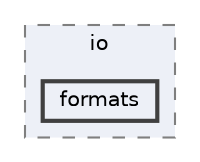 digraph "/home/jam/Research/IRES-2025/dev/src/llm-scripts/testing/hypothesis-testing/hyp-env/lib/python3.12/site-packages/pandas/io/formats"
{
 // LATEX_PDF_SIZE
  bgcolor="transparent";
  edge [fontname=Helvetica,fontsize=10,labelfontname=Helvetica,labelfontsize=10];
  node [fontname=Helvetica,fontsize=10,shape=box,height=0.2,width=0.4];
  compound=true
  subgraph clusterdir_5a8268127c7643f2510e7be99364a80b {
    graph [ bgcolor="#edf0f7", pencolor="grey50", label="io", fontname=Helvetica,fontsize=10 style="filled,dashed", URL="dir_5a8268127c7643f2510e7be99364a80b.html",tooltip=""]
  dir_05fe34bf6ca792182614856e0be3b2b4 [label="formats", fillcolor="#edf0f7", color="grey25", style="filled,bold", URL="dir_05fe34bf6ca792182614856e0be3b2b4.html",tooltip=""];
  }
}

